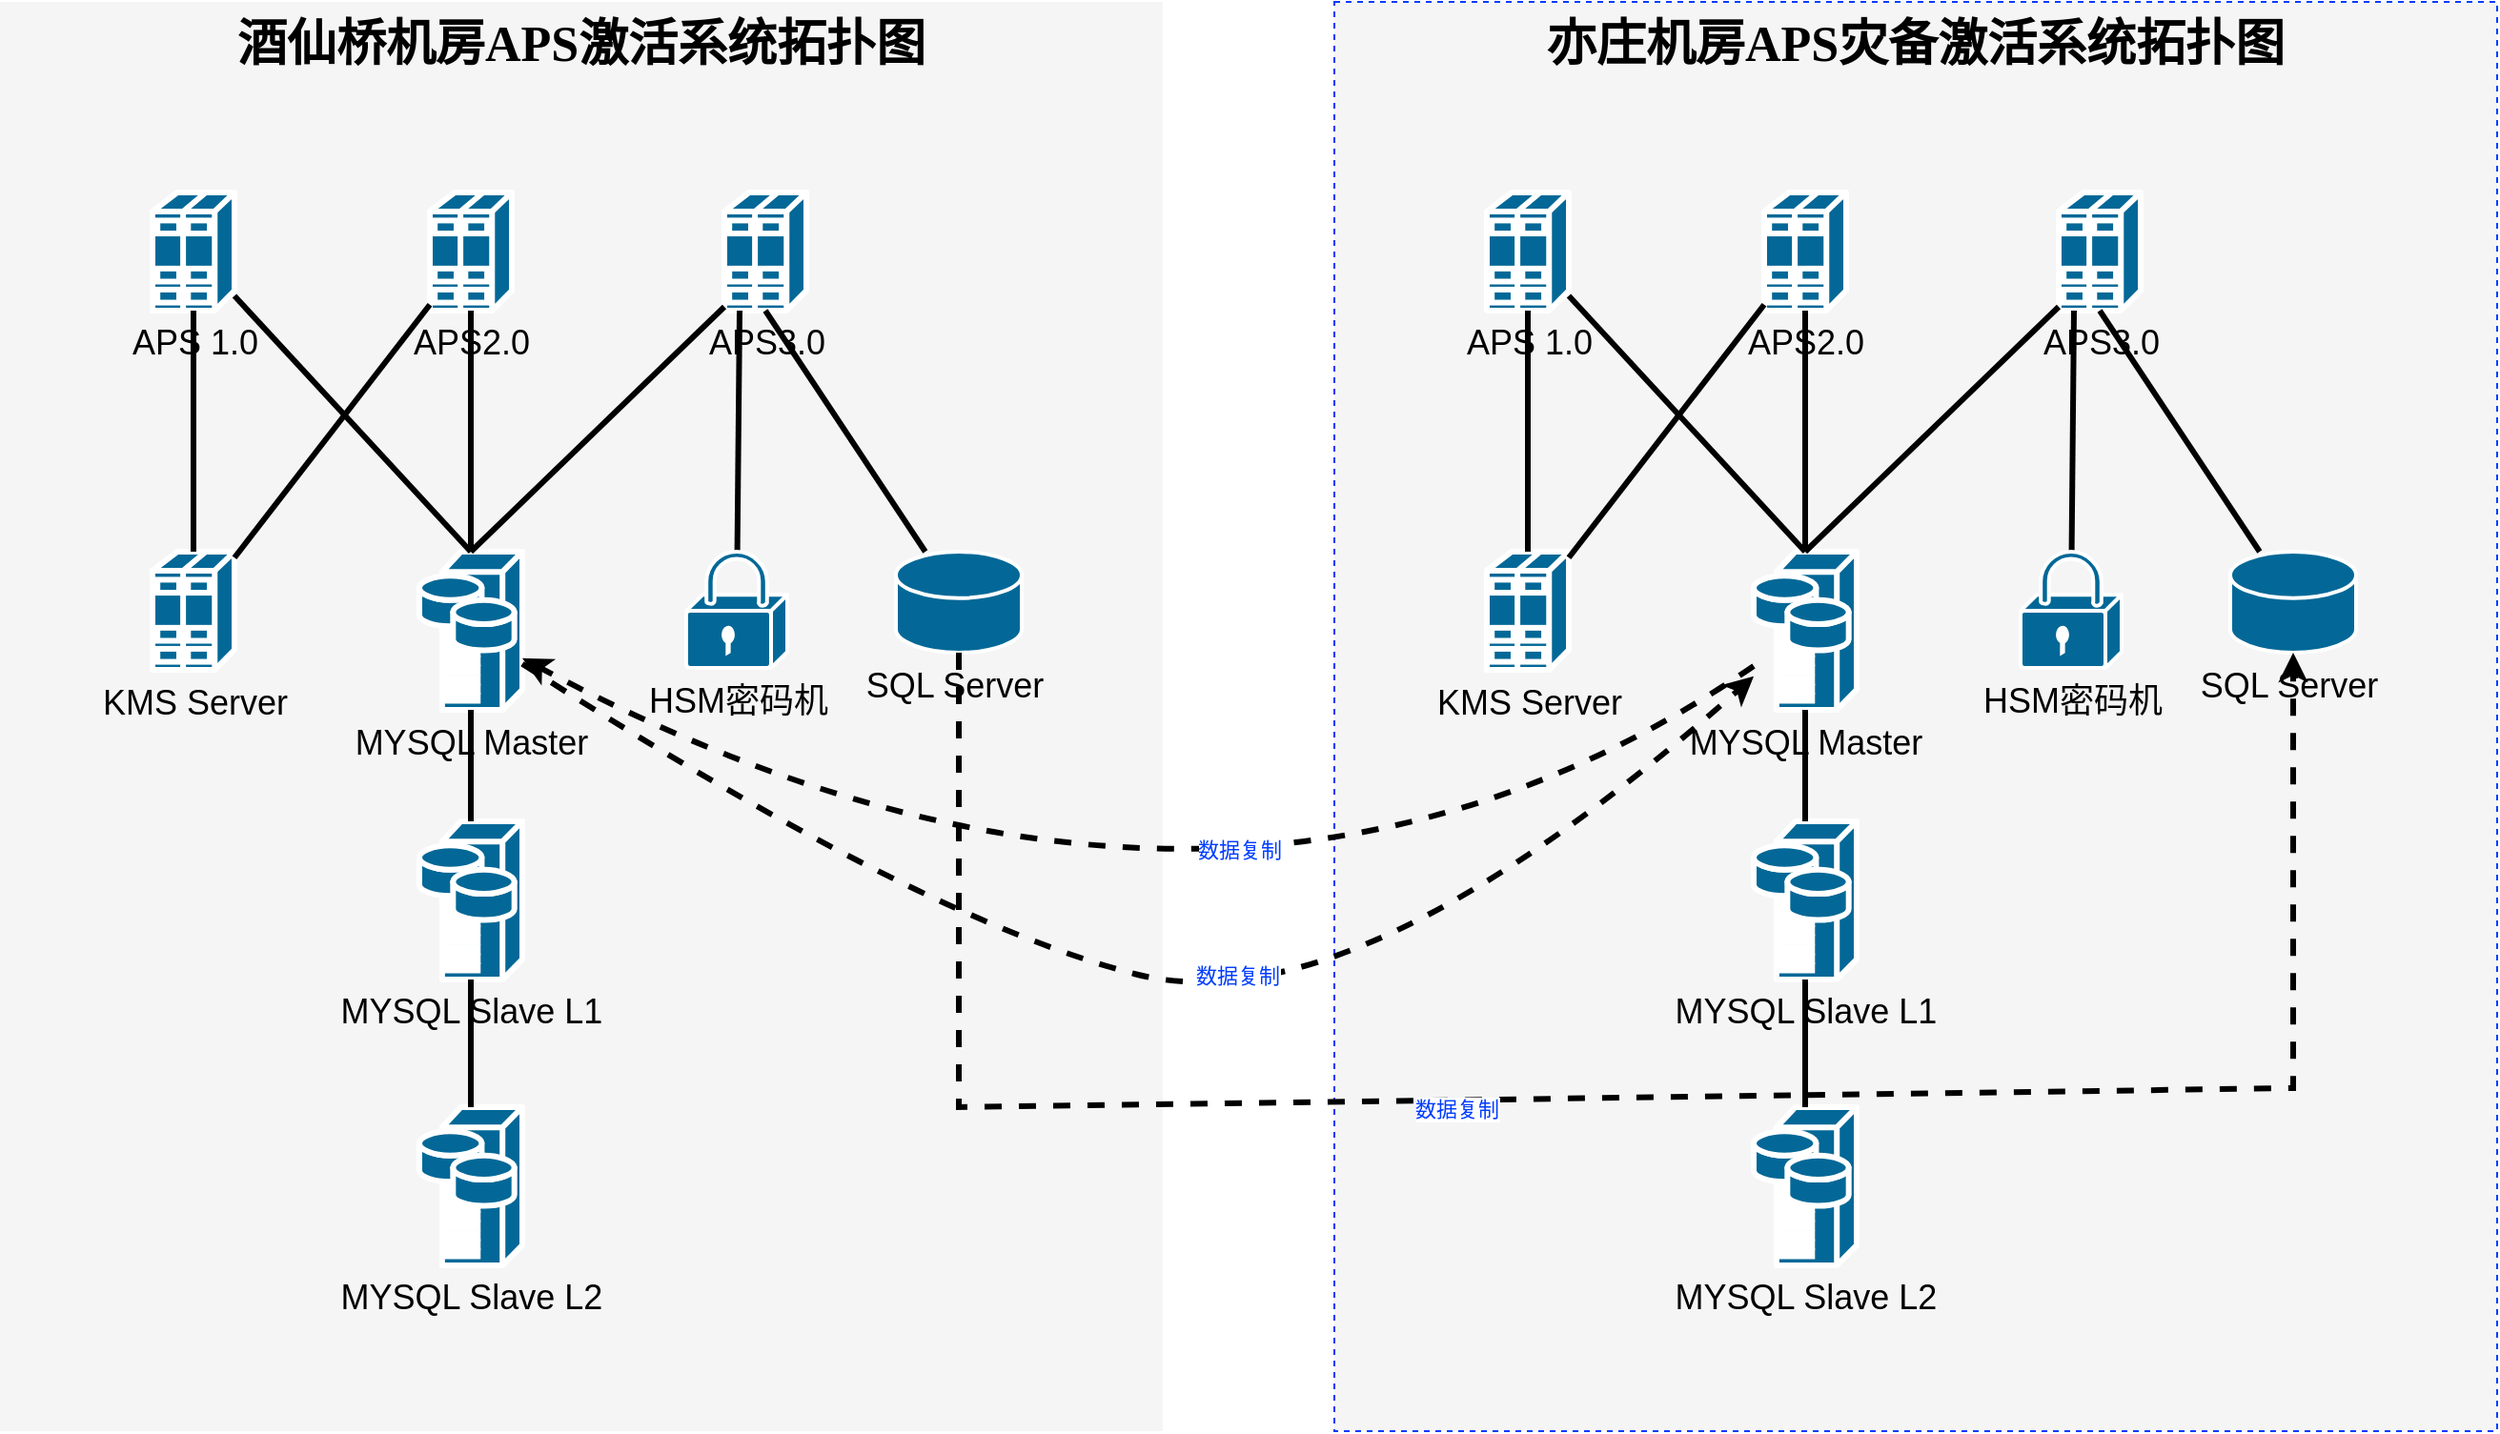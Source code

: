 <mxfile version="21.7.5" type="github">
  <diagram name="Page-1" id="c37626ed-c26b-45fb-9056-f9ebc6bb27b6">
    <mxGraphModel dx="1562" dy="830" grid="1" gridSize="10" guides="1" tooltips="1" connect="1" arrows="1" fold="1" page="1" pageScale="1" pageWidth="1100" pageHeight="850" background="none" math="0" shadow="0">
      <root>
        <mxCell id="0" />
        <mxCell id="1" parent="0" />
        <mxCell id="1c7a67bf8fd3230f-80" value="&lt;font style=&quot;font-size: 26px;&quot;&gt;酒仙桥机房APS激活系统拓扑图&lt;/font&gt;" style="whiteSpace=wrap;html=1;rounded=0;shadow=0;comic=0;strokeWidth=1;fontFamily=Verdana;fontSize=14;fillColor=#f5f5f5;strokeColor=none;fontStyle=1;verticalAlign=top;" parent="1" vertex="1">
          <mxGeometry x="130" y="810" width="610" height="750" as="geometry" />
        </mxCell>
        <mxCell id="Sr2rGQGsJkISY2OutYPW-2" value="&lt;font style=&quot;font-size: 18px;&quot;&gt;APS 1.0&lt;/font&gt;" style="shape=mxgraph.cisco.servers.standard_host;sketch=0;html=1;pointerEvents=1;dashed=0;fillColor=#036897;strokeColor=#ffffff;strokeWidth=3;verticalLabelPosition=bottom;verticalAlign=top;align=center;outlineConnect=0;fontSize=18;" parent="1" vertex="1">
          <mxGeometry x="210" y="910" width="43" height="62" as="geometry" />
        </mxCell>
        <mxCell id="Sr2rGQGsJkISY2OutYPW-3" value="KMS Server" style="shape=mxgraph.cisco.servers.standard_host;sketch=0;html=1;pointerEvents=1;dashed=0;fillColor=#036897;strokeColor=#ffffff;strokeWidth=3;verticalLabelPosition=bottom;verticalAlign=top;align=center;outlineConnect=0;fontSize=18;" parent="1" vertex="1">
          <mxGeometry x="210" y="1098.5" width="43" height="62" as="geometry" />
        </mxCell>
        <mxCell id="Sr2rGQGsJkISY2OutYPW-4" value="APS2.0" style="shape=mxgraph.cisco.servers.standard_host;sketch=0;html=1;pointerEvents=1;dashed=0;fillColor=#036897;strokeColor=#ffffff;strokeWidth=3;verticalLabelPosition=bottom;verticalAlign=top;align=center;outlineConnect=0;fontSize=18;" parent="1" vertex="1">
          <mxGeometry x="355.5" y="910" width="43" height="62" as="geometry" />
        </mxCell>
        <mxCell id="Sr2rGQGsJkISY2OutYPW-5" value="APS3.0" style="shape=mxgraph.cisco.servers.standard_host;sketch=0;html=1;pointerEvents=1;dashed=0;fillColor=#036897;strokeColor=#ffffff;strokeWidth=3;verticalLabelPosition=bottom;verticalAlign=top;align=center;outlineConnect=0;fontSize=18;" parent="1" vertex="1">
          <mxGeometry x="510" y="910" width="43" height="62" as="geometry" />
        </mxCell>
        <mxCell id="Sr2rGQGsJkISY2OutYPW-10" value="MYSQL Master" style="shape=mxgraph.cisco.servers.storage_server;sketch=0;html=1;pointerEvents=1;dashed=0;fillColor=#036897;strokeColor=#ffffff;strokeWidth=3;verticalLabelPosition=bottom;verticalAlign=top;align=center;outlineConnect=0;fontSize=18;" parent="1" vertex="1">
          <mxGeometry x="350" y="1098.5" width="54" height="83" as="geometry" />
        </mxCell>
        <mxCell id="Sr2rGQGsJkISY2OutYPW-11" value="MYSQL Slave L1" style="shape=mxgraph.cisco.servers.storage_server;sketch=0;html=1;pointerEvents=1;dashed=0;fillColor=#036897;strokeColor=#ffffff;strokeWidth=3;verticalLabelPosition=bottom;verticalAlign=top;align=center;outlineConnect=0;fontSize=18;" parent="1" vertex="1">
          <mxGeometry x="350" y="1240" width="54" height="83" as="geometry" />
        </mxCell>
        <mxCell id="Sr2rGQGsJkISY2OutYPW-14" value="" style="endArrow=none;html=1;exitX=0.5;exitY=0;exitDx=0;exitDy=0;exitPerimeter=0;strokeWidth=3;rounded=1;strokeColor=#000000;fontSize=18;" parent="1" source="Sr2rGQGsJkISY2OutYPW-3" target="Sr2rGQGsJkISY2OutYPW-2" edge="1">
          <mxGeometry width="50" height="50" relative="1" as="geometry">
            <mxPoint x="260" y="1032" as="sourcePoint" />
            <mxPoint x="310" y="982" as="targetPoint" />
          </mxGeometry>
        </mxCell>
        <mxCell id="Sr2rGQGsJkISY2OutYPW-12" value="MYSQL Slave L2" style="shape=mxgraph.cisco.servers.storage_server;sketch=0;html=1;pointerEvents=1;dashed=0;fillColor=#036897;strokeColor=#ffffff;strokeWidth=3;verticalLabelPosition=bottom;verticalAlign=top;align=center;outlineConnect=0;fontSize=18;" parent="1" vertex="1">
          <mxGeometry x="350" y="1390" width="54" height="83" as="geometry" />
        </mxCell>
        <mxCell id="Sr2rGQGsJkISY2OutYPW-15" value="" style="endArrow=none;html=1;strokeWidth=3;rounded=1;fontSize=18;" parent="1" source="Sr2rGQGsJkISY2OutYPW-3" target="Sr2rGQGsJkISY2OutYPW-4" edge="1">
          <mxGeometry width="50" height="50" relative="1" as="geometry">
            <mxPoint x="270" y="1090" as="sourcePoint" />
            <mxPoint x="320" y="992" as="targetPoint" />
          </mxGeometry>
        </mxCell>
        <mxCell id="Sr2rGQGsJkISY2OutYPW-16" value="" style="endArrow=none;html=1;exitX=0.5;exitY=0;exitDx=0;exitDy=0;exitPerimeter=0;strokeWidth=3;rounded=1;fontSize=18;" parent="1" source="Sr2rGQGsJkISY2OutYPW-10" target="Sr2rGQGsJkISY2OutYPW-2" edge="1">
          <mxGeometry width="50" height="50" relative="1" as="geometry">
            <mxPoint x="393" y="1080" as="sourcePoint" />
            <mxPoint x="441" y="970" as="targetPoint" />
          </mxGeometry>
        </mxCell>
        <mxCell id="Sr2rGQGsJkISY2OutYPW-17" value="" style="endArrow=none;html=1;strokeWidth=3;rounded=1;fontSize=18;" parent="1" source="Sr2rGQGsJkISY2OutYPW-24" edge="1">
          <mxGeometry width="50" height="50" relative="1" as="geometry">
            <mxPoint x="512.767" y="1100" as="sourcePoint" />
            <mxPoint x="518" y="972" as="targetPoint" />
          </mxGeometry>
        </mxCell>
        <mxCell id="Sr2rGQGsJkISY2OutYPW-18" value="" style="endArrow=none;html=1;strokeWidth=3;rounded=1;exitX=0.5;exitY=0;exitDx=0;exitDy=0;exitPerimeter=0;fontSize=18;" parent="1" source="Sr2rGQGsJkISY2OutYPW-10" target="Sr2rGQGsJkISY2OutYPW-4" edge="1">
          <mxGeometry width="50" height="50" relative="1" as="geometry">
            <mxPoint x="302" y="1132" as="sourcePoint" />
            <mxPoint x="350" y="1022" as="targetPoint" />
          </mxGeometry>
        </mxCell>
        <mxCell id="Sr2rGQGsJkISY2OutYPW-20" value="" style="endArrow=none;html=1;rounded=0;strokeWidth=3;fontSize=18;" parent="1" source="Sr2rGQGsJkISY2OutYPW-12" target="Sr2rGQGsJkISY2OutYPW-11" edge="1">
          <mxGeometry width="50" height="50" relative="1" as="geometry">
            <mxPoint x="620" y="1180" as="sourcePoint" />
            <mxPoint x="670" y="1130" as="targetPoint" />
          </mxGeometry>
        </mxCell>
        <mxCell id="Sr2rGQGsJkISY2OutYPW-21" value="" style="endArrow=none;html=1;rounded=0;strokeWidth=3;fontSize=18;" parent="1" source="Sr2rGQGsJkISY2OutYPW-10" target="Sr2rGQGsJkISY2OutYPW-11" edge="1">
          <mxGeometry width="50" height="50" relative="1" as="geometry">
            <mxPoint x="620" y="1180" as="sourcePoint" />
            <mxPoint x="670" y="1130" as="targetPoint" />
          </mxGeometry>
        </mxCell>
        <mxCell id="Sr2rGQGsJkISY2OutYPW-22" value="" style="endArrow=none;html=1;rounded=0;exitX=0.5;exitY=0;exitDx=0;exitDy=0;exitPerimeter=0;strokeWidth=3;fontSize=18;" parent="1" source="Sr2rGQGsJkISY2OutYPW-10" edge="1">
          <mxGeometry width="50" height="50" relative="1" as="geometry">
            <mxPoint x="810" y="1140" as="sourcePoint" />
            <mxPoint x="510" y="970" as="targetPoint" />
          </mxGeometry>
        </mxCell>
        <mxCell id="Sr2rGQGsJkISY2OutYPW-23" value="" style="endArrow=none;html=1;rounded=0;entryX=0.5;entryY=1;entryDx=0;entryDy=0;entryPerimeter=0;strokeWidth=3;fontSize=18;" parent="1" source="Sr2rGQGsJkISY2OutYPW-25" target="Sr2rGQGsJkISY2OutYPW-5" edge="1">
          <mxGeometry width="50" height="50" relative="1" as="geometry">
            <mxPoint x="631.5" y="1100" as="sourcePoint" />
            <mxPoint x="600" y="1030" as="targetPoint" />
          </mxGeometry>
        </mxCell>
        <mxCell id="Sr2rGQGsJkISY2OutYPW-24" value="HSM密码机" style="shape=mxgraph.cisco.security.lock;sketch=0;html=1;pointerEvents=1;dashed=0;fillColor=#036897;strokeColor=#ffffff;strokeWidth=2;verticalLabelPosition=bottom;verticalAlign=top;align=center;outlineConnect=0;fontSize=18;" parent="1" vertex="1">
          <mxGeometry x="490" y="1098.5" width="53" height="61" as="geometry" />
        </mxCell>
        <mxCell id="Sr2rGQGsJkISY2OutYPW-25" value="SQL Server&amp;nbsp;" style="shape=mxgraph.cisco.storage.relational_database;sketch=0;html=1;pointerEvents=1;dashed=0;fillColor=#036897;strokeColor=#ffffff;strokeWidth=2;verticalLabelPosition=bottom;verticalAlign=top;align=center;outlineConnect=0;fontSize=18;" parent="1" vertex="1">
          <mxGeometry x="600" y="1098.5" width="66" height="53" as="geometry" />
        </mxCell>
        <mxCell id="Sr2rGQGsJkISY2OutYPW-26" value="&lt;font style=&quot;font-size: 26px;&quot;&gt;亦庄机房APS灾备激活系统拓扑图&lt;/font&gt;" style="whiteSpace=wrap;html=1;rounded=0;shadow=0;comic=0;strokeWidth=1;fontFamily=Verdana;fontSize=14;fillColor=#f5f5f5;strokeColor=#003CFF;fontStyle=1;verticalAlign=top;dashed=1;perimeterSpacing=5;" parent="1" vertex="1">
          <mxGeometry x="830" y="810" width="610" height="750" as="geometry" />
        </mxCell>
        <mxCell id="Sr2rGQGsJkISY2OutYPW-27" value="&lt;font style=&quot;font-size: 18px;&quot;&gt;APS 1.0&lt;/font&gt;" style="shape=mxgraph.cisco.servers.standard_host;sketch=0;html=1;pointerEvents=1;dashed=0;fillColor=#036897;strokeColor=#ffffff;strokeWidth=3;verticalLabelPosition=bottom;verticalAlign=top;align=center;outlineConnect=0;fontSize=18;" parent="1" vertex="1">
          <mxGeometry x="910" y="910" width="43" height="62" as="geometry" />
        </mxCell>
        <mxCell id="Sr2rGQGsJkISY2OutYPW-28" value="KMS Server" style="shape=mxgraph.cisco.servers.standard_host;sketch=0;html=1;pointerEvents=1;dashed=0;fillColor=#036897;strokeColor=#ffffff;strokeWidth=3;verticalLabelPosition=bottom;verticalAlign=top;align=center;outlineConnect=0;fontSize=18;" parent="1" vertex="1">
          <mxGeometry x="910" y="1098.5" width="43" height="62" as="geometry" />
        </mxCell>
        <mxCell id="Sr2rGQGsJkISY2OutYPW-29" value="APS2.0" style="shape=mxgraph.cisco.servers.standard_host;sketch=0;html=1;pointerEvents=1;dashed=0;fillColor=#036897;strokeColor=#ffffff;strokeWidth=3;verticalLabelPosition=bottom;verticalAlign=top;align=center;outlineConnect=0;fontSize=18;" parent="1" vertex="1">
          <mxGeometry x="1055.5" y="910" width="43" height="62" as="geometry" />
        </mxCell>
        <mxCell id="Sr2rGQGsJkISY2OutYPW-30" value="APS3.0" style="shape=mxgraph.cisco.servers.standard_host;sketch=0;html=1;pointerEvents=1;dashed=0;fillColor=#036897;strokeColor=#ffffff;strokeWidth=3;verticalLabelPosition=bottom;verticalAlign=top;align=center;outlineConnect=0;fontSize=18;" parent="1" vertex="1">
          <mxGeometry x="1210" y="910" width="43" height="62" as="geometry" />
        </mxCell>
        <mxCell id="Sr2rGQGsJkISY2OutYPW-31" value="MYSQL Master" style="shape=mxgraph.cisco.servers.storage_server;sketch=0;html=1;pointerEvents=1;dashed=0;fillColor=#036897;strokeColor=#ffffff;strokeWidth=3;verticalLabelPosition=bottom;verticalAlign=top;align=center;outlineConnect=0;fontSize=18;" parent="1" vertex="1">
          <mxGeometry x="1050" y="1098.5" width="54" height="83" as="geometry" />
        </mxCell>
        <mxCell id="Sr2rGQGsJkISY2OutYPW-32" value="MYSQL Slave L1" style="shape=mxgraph.cisco.servers.storage_server;sketch=0;html=1;pointerEvents=1;dashed=0;fillColor=#036897;strokeColor=#ffffff;strokeWidth=3;verticalLabelPosition=bottom;verticalAlign=top;align=center;outlineConnect=0;fontSize=18;" parent="1" vertex="1">
          <mxGeometry x="1050" y="1240" width="54" height="83" as="geometry" />
        </mxCell>
        <mxCell id="Sr2rGQGsJkISY2OutYPW-33" value="" style="endArrow=none;html=1;exitX=0.5;exitY=0;exitDx=0;exitDy=0;exitPerimeter=0;strokeWidth=3;rounded=1;strokeColor=#000000;fontSize=18;" parent="1" source="Sr2rGQGsJkISY2OutYPW-28" target="Sr2rGQGsJkISY2OutYPW-27" edge="1">
          <mxGeometry width="50" height="50" relative="1" as="geometry">
            <mxPoint x="960" y="1032" as="sourcePoint" />
            <mxPoint x="1010" y="982" as="targetPoint" />
          </mxGeometry>
        </mxCell>
        <mxCell id="Sr2rGQGsJkISY2OutYPW-34" value="MYSQL Slave L2" style="shape=mxgraph.cisco.servers.storage_server;sketch=0;html=1;pointerEvents=1;dashed=0;fillColor=#036897;strokeColor=#ffffff;strokeWidth=3;verticalLabelPosition=bottom;verticalAlign=top;align=center;outlineConnect=0;fontSize=18;" parent="1" vertex="1">
          <mxGeometry x="1050" y="1390" width="54" height="83" as="geometry" />
        </mxCell>
        <mxCell id="Sr2rGQGsJkISY2OutYPW-35" value="" style="endArrow=none;html=1;strokeWidth=3;rounded=1;fontSize=18;" parent="1" source="Sr2rGQGsJkISY2OutYPW-28" target="Sr2rGQGsJkISY2OutYPW-29" edge="1">
          <mxGeometry width="50" height="50" relative="1" as="geometry">
            <mxPoint x="970" y="1090" as="sourcePoint" />
            <mxPoint x="1020" y="992" as="targetPoint" />
          </mxGeometry>
        </mxCell>
        <mxCell id="Sr2rGQGsJkISY2OutYPW-36" value="" style="endArrow=none;html=1;exitX=0.5;exitY=0;exitDx=0;exitDy=0;exitPerimeter=0;strokeWidth=3;rounded=1;fontSize=18;" parent="1" source="Sr2rGQGsJkISY2OutYPW-31" target="Sr2rGQGsJkISY2OutYPW-27" edge="1">
          <mxGeometry width="50" height="50" relative="1" as="geometry">
            <mxPoint x="1093" y="1080" as="sourcePoint" />
            <mxPoint x="1141" y="970" as="targetPoint" />
          </mxGeometry>
        </mxCell>
        <mxCell id="Sr2rGQGsJkISY2OutYPW-37" value="" style="endArrow=none;html=1;strokeWidth=3;rounded=1;fontSize=18;" parent="1" source="Sr2rGQGsJkISY2OutYPW-43" edge="1">
          <mxGeometry width="50" height="50" relative="1" as="geometry">
            <mxPoint x="1212.767" y="1100" as="sourcePoint" />
            <mxPoint x="1218" y="972" as="targetPoint" />
          </mxGeometry>
        </mxCell>
        <mxCell id="Sr2rGQGsJkISY2OutYPW-38" value="" style="endArrow=none;html=1;strokeWidth=3;rounded=1;exitX=0.5;exitY=0;exitDx=0;exitDy=0;exitPerimeter=0;fontSize=18;" parent="1" source="Sr2rGQGsJkISY2OutYPW-31" target="Sr2rGQGsJkISY2OutYPW-29" edge="1">
          <mxGeometry width="50" height="50" relative="1" as="geometry">
            <mxPoint x="1002" y="1132" as="sourcePoint" />
            <mxPoint x="1050" y="1022" as="targetPoint" />
          </mxGeometry>
        </mxCell>
        <mxCell id="Sr2rGQGsJkISY2OutYPW-39" value="" style="endArrow=none;html=1;rounded=0;strokeWidth=3;fontSize=18;" parent="1" source="Sr2rGQGsJkISY2OutYPW-34" target="Sr2rGQGsJkISY2OutYPW-32" edge="1">
          <mxGeometry width="50" height="50" relative="1" as="geometry">
            <mxPoint x="1320" y="1180" as="sourcePoint" />
            <mxPoint x="1370" y="1130" as="targetPoint" />
          </mxGeometry>
        </mxCell>
        <mxCell id="Sr2rGQGsJkISY2OutYPW-40" value="" style="endArrow=none;html=1;rounded=0;strokeWidth=3;fontSize=18;" parent="1" source="Sr2rGQGsJkISY2OutYPW-31" target="Sr2rGQGsJkISY2OutYPW-32" edge="1">
          <mxGeometry width="50" height="50" relative="1" as="geometry">
            <mxPoint x="1320" y="1180" as="sourcePoint" />
            <mxPoint x="1370" y="1130" as="targetPoint" />
          </mxGeometry>
        </mxCell>
        <mxCell id="Sr2rGQGsJkISY2OutYPW-41" value="" style="endArrow=none;html=1;rounded=0;exitX=0.5;exitY=0;exitDx=0;exitDy=0;exitPerimeter=0;strokeWidth=3;fontSize=18;" parent="1" source="Sr2rGQGsJkISY2OutYPW-31" edge="1">
          <mxGeometry width="50" height="50" relative="1" as="geometry">
            <mxPoint x="1510" y="1140" as="sourcePoint" />
            <mxPoint x="1210" y="970" as="targetPoint" />
          </mxGeometry>
        </mxCell>
        <mxCell id="Sr2rGQGsJkISY2OutYPW-42" value="" style="endArrow=none;html=1;rounded=0;entryX=0.5;entryY=1;entryDx=0;entryDy=0;entryPerimeter=0;strokeWidth=3;fontSize=18;" parent="1" source="Sr2rGQGsJkISY2OutYPW-44" target="Sr2rGQGsJkISY2OutYPW-30" edge="1">
          <mxGeometry width="50" height="50" relative="1" as="geometry">
            <mxPoint x="1331.5" y="1100" as="sourcePoint" />
            <mxPoint x="1300" y="1030" as="targetPoint" />
          </mxGeometry>
        </mxCell>
        <mxCell id="Sr2rGQGsJkISY2OutYPW-43" value="HSM密码机" style="shape=mxgraph.cisco.security.lock;sketch=0;html=1;pointerEvents=1;dashed=0;fillColor=#036897;strokeColor=#ffffff;strokeWidth=2;verticalLabelPosition=bottom;verticalAlign=top;align=center;outlineConnect=0;fontSize=18;" parent="1" vertex="1">
          <mxGeometry x="1190" y="1098.5" width="53" height="61" as="geometry" />
        </mxCell>
        <mxCell id="Sr2rGQGsJkISY2OutYPW-44" value="SQL Server&amp;nbsp;" style="shape=mxgraph.cisco.storage.relational_database;sketch=0;html=1;pointerEvents=1;dashed=0;fillColor=#036897;strokeColor=#ffffff;strokeWidth=2;verticalLabelPosition=bottom;verticalAlign=top;align=center;outlineConnect=0;fontSize=18;" parent="1" vertex="1">
          <mxGeometry x="1300" y="1098.5" width="66" height="53" as="geometry" />
        </mxCell>
        <mxCell id="Sr2rGQGsJkISY2OutYPW-50" value="" style="curved=1;endArrow=classic;html=1;rounded=0;strokeWidth=3;dashed=1;strokeColor=#000000;" parent="1" source="Sr2rGQGsJkISY2OutYPW-31" target="Sr2rGQGsJkISY2OutYPW-10" edge="1">
          <mxGeometry width="50" height="50" relative="1" as="geometry">
            <mxPoint x="770" y="1160" as="sourcePoint" />
            <mxPoint x="820" y="1110" as="targetPoint" />
            <Array as="points">
              <mxPoint x="770" y="1350" />
            </Array>
          </mxGeometry>
        </mxCell>
        <mxCell id="Sr2rGQGsJkISY2OutYPW-52" value="数据复制" style="edgeLabel;html=1;align=center;verticalAlign=middle;resizable=0;points=[];fontColor=#003CFF;" parent="Sr2rGQGsJkISY2OutYPW-50" vertex="1" connectable="0">
          <mxGeometry x="-0.255" y="-76" relative="1" as="geometry">
            <mxPoint x="5" as="offset" />
          </mxGeometry>
        </mxCell>
        <mxCell id="Sr2rGQGsJkISY2OutYPW-51" value="" style="curved=1;endArrow=classic;html=1;rounded=0;strokeWidth=3;dashed=1;strokeColor=#000000;" parent="1" source="Sr2rGQGsJkISY2OutYPW-10" target="Sr2rGQGsJkISY2OutYPW-31" edge="1">
          <mxGeometry width="50" height="50" relative="1" as="geometry">
            <mxPoint x="770" y="1160" as="sourcePoint" />
            <mxPoint x="820" y="1110" as="targetPoint" />
            <Array as="points">
              <mxPoint x="610" y="1290" />
              <mxPoint x="840" y="1350" />
            </Array>
          </mxGeometry>
        </mxCell>
        <mxCell id="Sr2rGQGsJkISY2OutYPW-53" value="数据复制" style="edgeLabel;html=1;align=center;verticalAlign=middle;resizable=0;points=[];fontColor=#003CFF;" parent="Sr2rGQGsJkISY2OutYPW-51" vertex="1" connectable="0">
          <mxGeometry x="0.036" y="7" relative="1" as="geometry">
            <mxPoint x="21" as="offset" />
          </mxGeometry>
        </mxCell>
        <mxCell id="vmyQo9zEXmhNGHzLm8JV-6" value="" style="endArrow=classic;html=1;rounded=0;dashed=1;strokeWidth=3;strokeColor=#000000;" edge="1" parent="1" source="Sr2rGQGsJkISY2OutYPW-25" target="Sr2rGQGsJkISY2OutYPW-44">
          <mxGeometry width="50" height="50" relative="1" as="geometry">
            <mxPoint x="770" y="1260" as="sourcePoint" />
            <mxPoint x="820" y="1210" as="targetPoint" />
            <Array as="points">
              <mxPoint x="633" y="1390" />
              <mxPoint x="1333" y="1380" />
            </Array>
          </mxGeometry>
        </mxCell>
        <mxCell id="vmyQo9zEXmhNGHzLm8JV-7" value="&lt;font&gt;数据复制&lt;/font&gt;" style="edgeLabel;html=1;align=center;verticalAlign=middle;resizable=0;points=[];fontColor=#003CFF;" vertex="1" connectable="0" parent="vmyQo9zEXmhNGHzLm8JV-6">
          <mxGeometry x="-0.144" y="-4" relative="1" as="geometry">
            <mxPoint as="offset" />
          </mxGeometry>
        </mxCell>
      </root>
    </mxGraphModel>
  </diagram>
</mxfile>
